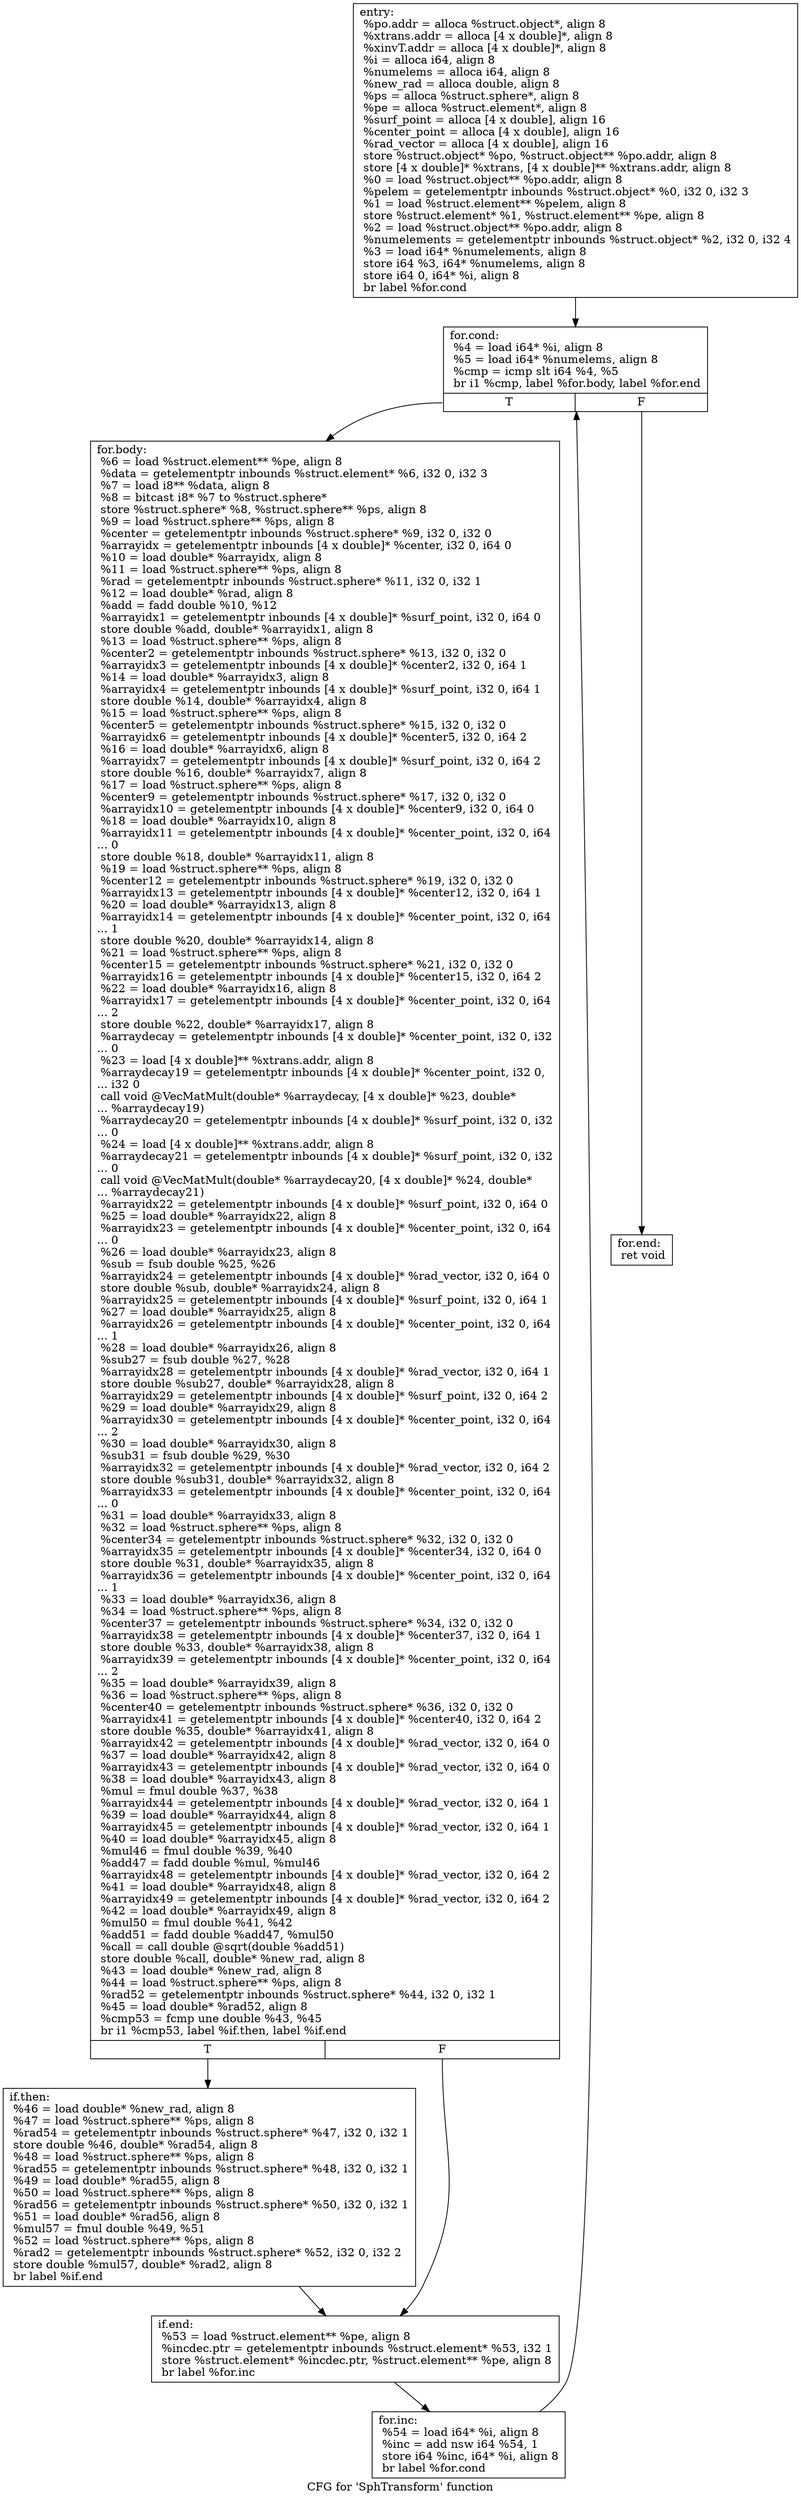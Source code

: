 digraph "CFG for 'SphTransform' function" {
	label="CFG for 'SphTransform' function";

	Node0x60614a0 [shape=record,label="{entry:\l  %po.addr = alloca %struct.object*, align 8\l  %xtrans.addr = alloca [4 x double]*, align 8\l  %xinvT.addr = alloca [4 x double]*, align 8\l  %i = alloca i64, align 8\l  %numelems = alloca i64, align 8\l  %new_rad = alloca double, align 8\l  %ps = alloca %struct.sphere*, align 8\l  %pe = alloca %struct.element*, align 8\l  %surf_point = alloca [4 x double], align 16\l  %center_point = alloca [4 x double], align 16\l  %rad_vector = alloca [4 x double], align 16\l  store %struct.object* %po, %struct.object** %po.addr, align 8\l  store [4 x double]* %xtrans, [4 x double]** %xtrans.addr, align 8\l  %0 = load %struct.object** %po.addr, align 8\l  %pelem = getelementptr inbounds %struct.object* %0, i32 0, i32 3\l  %1 = load %struct.element** %pelem, align 8\l  store %struct.element* %1, %struct.element** %pe, align 8\l  %2 = load %struct.object** %po.addr, align 8\l  %numelements = getelementptr inbounds %struct.object* %2, i32 0, i32 4\l  %3 = load i64* %numelements, align 8\l  store i64 %3, i64* %numelems, align 8\l  store i64 0, i64* %i, align 8\l  br label %for.cond\l}"];
	Node0x60614a0 -> Node0x608c670;
	Node0x608c670 [shape=record,label="{for.cond:                                         \l  %4 = load i64* %i, align 8\l  %5 = load i64* %numelems, align 8\l  %cmp = icmp slt i64 %4, %5\l  br i1 %cmp, label %for.body, label %for.end\l|{<s0>T|<s1>F}}"];
	Node0x608c670:s0 -> Node0x608c6c0;
	Node0x608c670:s1 -> Node0x608c800;
	Node0x608c6c0 [shape=record,label="{for.body:                                         \l  %6 = load %struct.element** %pe, align 8\l  %data = getelementptr inbounds %struct.element* %6, i32 0, i32 3\l  %7 = load i8** %data, align 8\l  %8 = bitcast i8* %7 to %struct.sphere*\l  store %struct.sphere* %8, %struct.sphere** %ps, align 8\l  %9 = load %struct.sphere** %ps, align 8\l  %center = getelementptr inbounds %struct.sphere* %9, i32 0, i32 0\l  %arrayidx = getelementptr inbounds [4 x double]* %center, i32 0, i64 0\l  %10 = load double* %arrayidx, align 8\l  %11 = load %struct.sphere** %ps, align 8\l  %rad = getelementptr inbounds %struct.sphere* %11, i32 0, i32 1\l  %12 = load double* %rad, align 8\l  %add = fadd double %10, %12\l  %arrayidx1 = getelementptr inbounds [4 x double]* %surf_point, i32 0, i64 0\l  store double %add, double* %arrayidx1, align 8\l  %13 = load %struct.sphere** %ps, align 8\l  %center2 = getelementptr inbounds %struct.sphere* %13, i32 0, i32 0\l  %arrayidx3 = getelementptr inbounds [4 x double]* %center2, i32 0, i64 1\l  %14 = load double* %arrayidx3, align 8\l  %arrayidx4 = getelementptr inbounds [4 x double]* %surf_point, i32 0, i64 1\l  store double %14, double* %arrayidx4, align 8\l  %15 = load %struct.sphere** %ps, align 8\l  %center5 = getelementptr inbounds %struct.sphere* %15, i32 0, i32 0\l  %arrayidx6 = getelementptr inbounds [4 x double]* %center5, i32 0, i64 2\l  %16 = load double* %arrayidx6, align 8\l  %arrayidx7 = getelementptr inbounds [4 x double]* %surf_point, i32 0, i64 2\l  store double %16, double* %arrayidx7, align 8\l  %17 = load %struct.sphere** %ps, align 8\l  %center9 = getelementptr inbounds %struct.sphere* %17, i32 0, i32 0\l  %arrayidx10 = getelementptr inbounds [4 x double]* %center9, i32 0, i64 0\l  %18 = load double* %arrayidx10, align 8\l  %arrayidx11 = getelementptr inbounds [4 x double]* %center_point, i32 0, i64\l... 0\l  store double %18, double* %arrayidx11, align 8\l  %19 = load %struct.sphere** %ps, align 8\l  %center12 = getelementptr inbounds %struct.sphere* %19, i32 0, i32 0\l  %arrayidx13 = getelementptr inbounds [4 x double]* %center12, i32 0, i64 1\l  %20 = load double* %arrayidx13, align 8\l  %arrayidx14 = getelementptr inbounds [4 x double]* %center_point, i32 0, i64\l... 1\l  store double %20, double* %arrayidx14, align 8\l  %21 = load %struct.sphere** %ps, align 8\l  %center15 = getelementptr inbounds %struct.sphere* %21, i32 0, i32 0\l  %arrayidx16 = getelementptr inbounds [4 x double]* %center15, i32 0, i64 2\l  %22 = load double* %arrayidx16, align 8\l  %arrayidx17 = getelementptr inbounds [4 x double]* %center_point, i32 0, i64\l... 2\l  store double %22, double* %arrayidx17, align 8\l  %arraydecay = getelementptr inbounds [4 x double]* %center_point, i32 0, i32\l... 0\l  %23 = load [4 x double]** %xtrans.addr, align 8\l  %arraydecay19 = getelementptr inbounds [4 x double]* %center_point, i32 0,\l... i32 0\l  call void @VecMatMult(double* %arraydecay, [4 x double]* %23, double*\l... %arraydecay19)\l  %arraydecay20 = getelementptr inbounds [4 x double]* %surf_point, i32 0, i32\l... 0\l  %24 = load [4 x double]** %xtrans.addr, align 8\l  %arraydecay21 = getelementptr inbounds [4 x double]* %surf_point, i32 0, i32\l... 0\l  call void @VecMatMult(double* %arraydecay20, [4 x double]* %24, double*\l... %arraydecay21)\l  %arrayidx22 = getelementptr inbounds [4 x double]* %surf_point, i32 0, i64 0\l  %25 = load double* %arrayidx22, align 8\l  %arrayidx23 = getelementptr inbounds [4 x double]* %center_point, i32 0, i64\l... 0\l  %26 = load double* %arrayidx23, align 8\l  %sub = fsub double %25, %26\l  %arrayidx24 = getelementptr inbounds [4 x double]* %rad_vector, i32 0, i64 0\l  store double %sub, double* %arrayidx24, align 8\l  %arrayidx25 = getelementptr inbounds [4 x double]* %surf_point, i32 0, i64 1\l  %27 = load double* %arrayidx25, align 8\l  %arrayidx26 = getelementptr inbounds [4 x double]* %center_point, i32 0, i64\l... 1\l  %28 = load double* %arrayidx26, align 8\l  %sub27 = fsub double %27, %28\l  %arrayidx28 = getelementptr inbounds [4 x double]* %rad_vector, i32 0, i64 1\l  store double %sub27, double* %arrayidx28, align 8\l  %arrayidx29 = getelementptr inbounds [4 x double]* %surf_point, i32 0, i64 2\l  %29 = load double* %arrayidx29, align 8\l  %arrayidx30 = getelementptr inbounds [4 x double]* %center_point, i32 0, i64\l... 2\l  %30 = load double* %arrayidx30, align 8\l  %sub31 = fsub double %29, %30\l  %arrayidx32 = getelementptr inbounds [4 x double]* %rad_vector, i32 0, i64 2\l  store double %sub31, double* %arrayidx32, align 8\l  %arrayidx33 = getelementptr inbounds [4 x double]* %center_point, i32 0, i64\l... 0\l  %31 = load double* %arrayidx33, align 8\l  %32 = load %struct.sphere** %ps, align 8\l  %center34 = getelementptr inbounds %struct.sphere* %32, i32 0, i32 0\l  %arrayidx35 = getelementptr inbounds [4 x double]* %center34, i32 0, i64 0\l  store double %31, double* %arrayidx35, align 8\l  %arrayidx36 = getelementptr inbounds [4 x double]* %center_point, i32 0, i64\l... 1\l  %33 = load double* %arrayidx36, align 8\l  %34 = load %struct.sphere** %ps, align 8\l  %center37 = getelementptr inbounds %struct.sphere* %34, i32 0, i32 0\l  %arrayidx38 = getelementptr inbounds [4 x double]* %center37, i32 0, i64 1\l  store double %33, double* %arrayidx38, align 8\l  %arrayidx39 = getelementptr inbounds [4 x double]* %center_point, i32 0, i64\l... 2\l  %35 = load double* %arrayidx39, align 8\l  %36 = load %struct.sphere** %ps, align 8\l  %center40 = getelementptr inbounds %struct.sphere* %36, i32 0, i32 0\l  %arrayidx41 = getelementptr inbounds [4 x double]* %center40, i32 0, i64 2\l  store double %35, double* %arrayidx41, align 8\l  %arrayidx42 = getelementptr inbounds [4 x double]* %rad_vector, i32 0, i64 0\l  %37 = load double* %arrayidx42, align 8\l  %arrayidx43 = getelementptr inbounds [4 x double]* %rad_vector, i32 0, i64 0\l  %38 = load double* %arrayidx43, align 8\l  %mul = fmul double %37, %38\l  %arrayidx44 = getelementptr inbounds [4 x double]* %rad_vector, i32 0, i64 1\l  %39 = load double* %arrayidx44, align 8\l  %arrayidx45 = getelementptr inbounds [4 x double]* %rad_vector, i32 0, i64 1\l  %40 = load double* %arrayidx45, align 8\l  %mul46 = fmul double %39, %40\l  %add47 = fadd double %mul, %mul46\l  %arrayidx48 = getelementptr inbounds [4 x double]* %rad_vector, i32 0, i64 2\l  %41 = load double* %arrayidx48, align 8\l  %arrayidx49 = getelementptr inbounds [4 x double]* %rad_vector, i32 0, i64 2\l  %42 = load double* %arrayidx49, align 8\l  %mul50 = fmul double %41, %42\l  %add51 = fadd double %add47, %mul50\l  %call = call double @sqrt(double %add51)\l  store double %call, double* %new_rad, align 8\l  %43 = load double* %new_rad, align 8\l  %44 = load %struct.sphere** %ps, align 8\l  %rad52 = getelementptr inbounds %struct.sphere* %44, i32 0, i32 1\l  %45 = load double* %rad52, align 8\l  %cmp53 = fcmp une double %43, %45\l  br i1 %cmp53, label %if.then, label %if.end\l|{<s0>T|<s1>F}}"];
	Node0x608c6c0:s0 -> Node0x608c710;
	Node0x608c6c0:s1 -> Node0x608c760;
	Node0x608c710 [shape=record,label="{if.then:                                          \l  %46 = load double* %new_rad, align 8\l  %47 = load %struct.sphere** %ps, align 8\l  %rad54 = getelementptr inbounds %struct.sphere* %47, i32 0, i32 1\l  store double %46, double* %rad54, align 8\l  %48 = load %struct.sphere** %ps, align 8\l  %rad55 = getelementptr inbounds %struct.sphere* %48, i32 0, i32 1\l  %49 = load double* %rad55, align 8\l  %50 = load %struct.sphere** %ps, align 8\l  %rad56 = getelementptr inbounds %struct.sphere* %50, i32 0, i32 1\l  %51 = load double* %rad56, align 8\l  %mul57 = fmul double %49, %51\l  %52 = load %struct.sphere** %ps, align 8\l  %rad2 = getelementptr inbounds %struct.sphere* %52, i32 0, i32 2\l  store double %mul57, double* %rad2, align 8\l  br label %if.end\l}"];
	Node0x608c710 -> Node0x608c760;
	Node0x608c760 [shape=record,label="{if.end:                                           \l  %53 = load %struct.element** %pe, align 8\l  %incdec.ptr = getelementptr inbounds %struct.element* %53, i32 1\l  store %struct.element* %incdec.ptr, %struct.element** %pe, align 8\l  br label %for.inc\l}"];
	Node0x608c760 -> Node0x608c7b0;
	Node0x608c7b0 [shape=record,label="{for.inc:                                          \l  %54 = load i64* %i, align 8\l  %inc = add nsw i64 %54, 1\l  store i64 %inc, i64* %i, align 8\l  br label %for.cond\l}"];
	Node0x608c7b0 -> Node0x608c670;
	Node0x608c800 [shape=record,label="{for.end:                                          \l  ret void\l}"];
}
